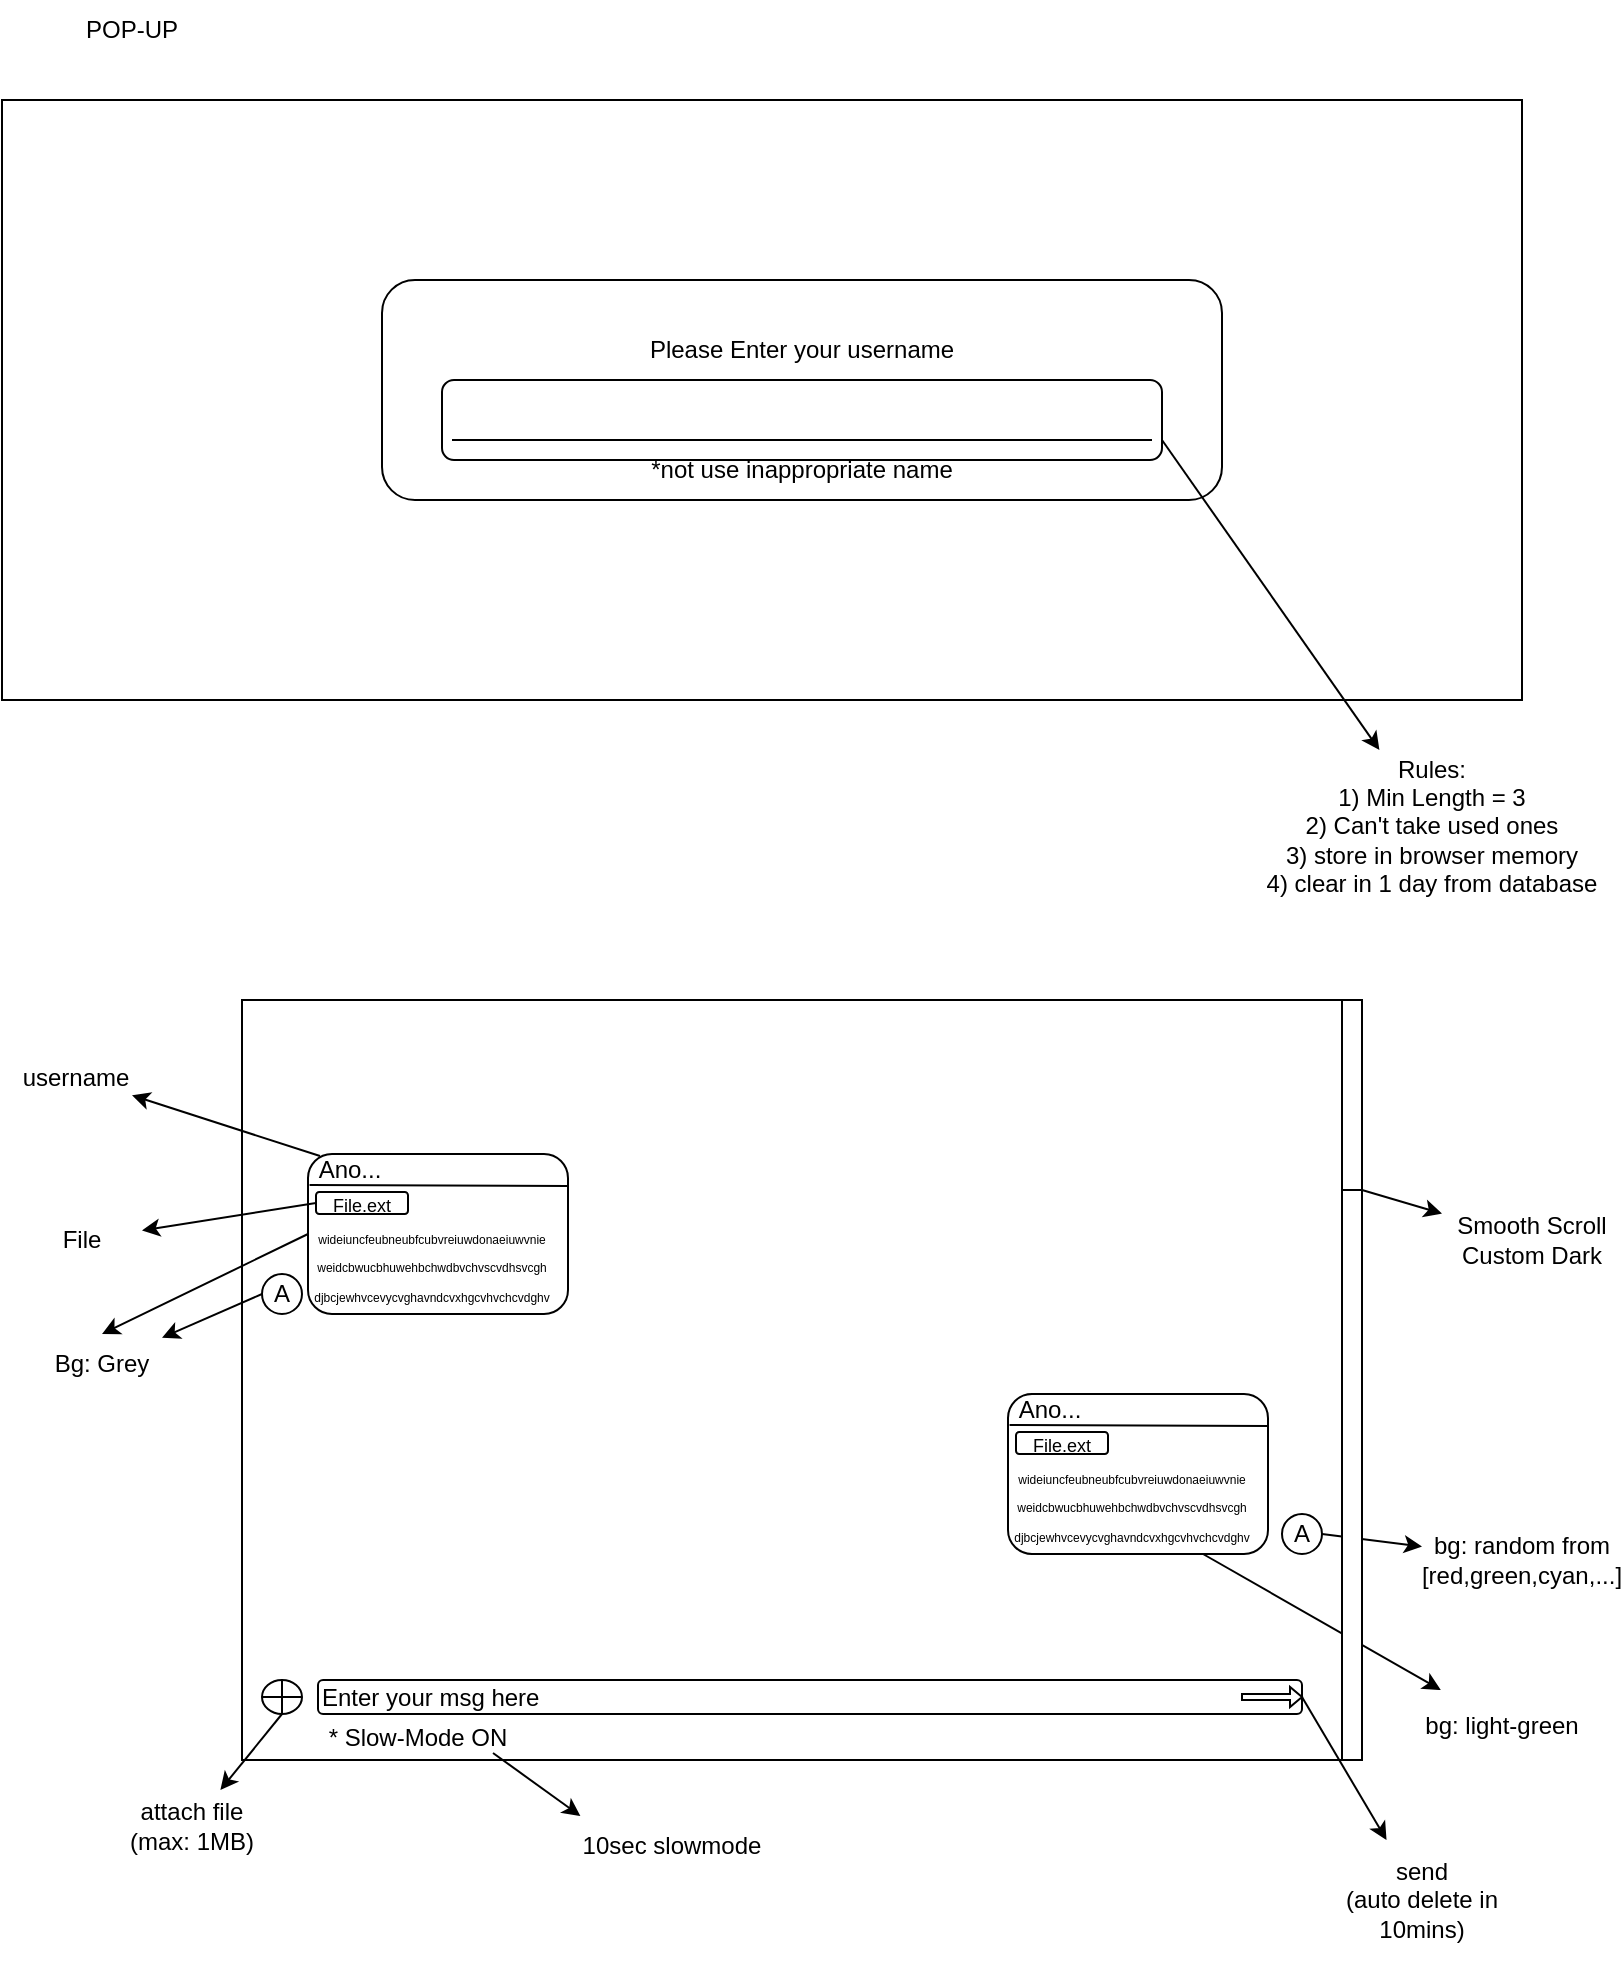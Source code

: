 <mxfile>
    <diagram id="P5UgrZ3TB66YRuxpEO2n" name="Page-1">
        <mxGraphModel dx="1066" dy="645" grid="1" gridSize="10" guides="1" tooltips="1" connect="1" arrows="1" fold="1" page="1" pageScale="1" pageWidth="850" pageHeight="1100" math="0" shadow="0">
            <root>
                <mxCell id="0"/>
                <mxCell id="1" parent="0"/>
                <mxCell id="2" value="" style="rounded=0;whiteSpace=wrap;html=1;" parent="1" vertex="1">
                    <mxGeometry x="40" y="70" width="760" height="300" as="geometry"/>
                </mxCell>
                <mxCell id="3" value="" style="rounded=1;whiteSpace=wrap;html=1;" parent="1" vertex="1">
                    <mxGeometry x="230" y="160" width="420" height="110" as="geometry"/>
                </mxCell>
                <mxCell id="4" value="Please Enter your username" style="text;html=1;align=center;verticalAlign=middle;whiteSpace=wrap;rounded=0;" parent="1" vertex="1">
                    <mxGeometry x="330" y="180" width="220" height="30" as="geometry"/>
                </mxCell>
                <mxCell id="7" value="*not use inappropriate name" style="text;html=1;align=center;verticalAlign=middle;whiteSpace=wrap;rounded=0;" parent="1" vertex="1">
                    <mxGeometry x="345" y="240" width="190" height="30" as="geometry"/>
                </mxCell>
                <mxCell id="13" style="edgeStyle=none;html=1;exitX=1;exitY=0.75;exitDx=0;exitDy=0;" parent="1" source="8" target="14" edge="1">
                    <mxGeometry relative="1" as="geometry">
                        <mxPoint x="690" y="410" as="targetPoint"/>
                    </mxGeometry>
                </mxCell>
                <mxCell id="8" value="" style="rounded=1;whiteSpace=wrap;html=1;" parent="1" vertex="1">
                    <mxGeometry x="260" y="210" width="360" height="40" as="geometry"/>
                </mxCell>
                <mxCell id="5" value="" style="endArrow=none;html=1;" parent="1" edge="1">
                    <mxGeometry width="50" height="50" relative="1" as="geometry">
                        <mxPoint x="265" y="240" as="sourcePoint"/>
                        <mxPoint x="615" y="240" as="targetPoint"/>
                    </mxGeometry>
                </mxCell>
                <mxCell id="12" value="" style="rounded=0;whiteSpace=wrap;html=1;" parent="1" vertex="1">
                    <mxGeometry x="160" y="520" width="550" height="380" as="geometry"/>
                </mxCell>
                <mxCell id="14" value="Rules:&lt;div&gt;1) Min Length = 3&lt;/div&gt;&lt;div&gt;2) Can&#39;t take used ones&lt;br&gt;3) store in browser memory&lt;br&gt;4) clear in 1 day from database&lt;/div&gt;" style="text;html=1;align=center;verticalAlign=middle;whiteSpace=wrap;rounded=0;" parent="1" vertex="1">
                    <mxGeometry x="660" y="395" width="190" height="75" as="geometry"/>
                </mxCell>
                <mxCell id="15" value="POP-UP" style="text;html=1;align=center;verticalAlign=middle;whiteSpace=wrap;rounded=0;" parent="1" vertex="1">
                    <mxGeometry x="40" y="20" width="130" height="30" as="geometry"/>
                </mxCell>
                <mxCell id="54" style="edgeStyle=none;html=1;exitX=0;exitY=0.5;exitDx=0;exitDy=0;entryX=0.5;entryY=0;entryDx=0;entryDy=0;" parent="1" source="16" target="42" edge="1">
                    <mxGeometry relative="1" as="geometry">
                        <mxPoint x="40" y="680" as="targetPoint"/>
                    </mxGeometry>
                </mxCell>
                <mxCell id="16" value="" style="rounded=1;whiteSpace=wrap;html=1;" parent="1" vertex="1">
                    <mxGeometry x="193" y="597" width="130" height="80" as="geometry"/>
                </mxCell>
                <mxCell id="17" value="" style="ellipse;whiteSpace=wrap;html=1;aspect=fixed;" parent="1" vertex="1">
                    <mxGeometry x="170" y="657" width="20" height="20" as="geometry"/>
                </mxCell>
                <mxCell id="18" value="" style="endArrow=none;html=1;exitX=0.006;exitY=0.194;exitDx=0;exitDy=0;exitPerimeter=0;entryX=1;entryY=0.2;entryDx=0;entryDy=0;entryPerimeter=0;" parent="1" source="16" target="16" edge="1">
                    <mxGeometry width="50" height="50" relative="1" as="geometry">
                        <mxPoint x="223" y="647" as="sourcePoint"/>
                        <mxPoint x="273" y="597" as="targetPoint"/>
                    </mxGeometry>
                </mxCell>
                <mxCell id="45" style="edgeStyle=none;html=1;exitX=0.5;exitY=0;exitDx=0;exitDy=0;" parent="1" edge="1">
                    <mxGeometry relative="1" as="geometry">
                        <mxPoint x="105" y="567.677" as="targetPoint"/>
                        <mxPoint x="199" y="598" as="sourcePoint"/>
                    </mxGeometry>
                </mxCell>
                <mxCell id="19" value="Ano..." style="text;html=1;align=center;verticalAlign=middle;whiteSpace=wrap;rounded=0;" parent="1" vertex="1">
                    <mxGeometry x="184" y="590" width="60" height="30" as="geometry"/>
                </mxCell>
                <mxCell id="43" style="edgeStyle=none;html=1;exitX=0;exitY=0.5;exitDx=0;exitDy=0;" parent="1" source="20" target="44" edge="1">
                    <mxGeometry relative="1" as="geometry">
                        <mxPoint x="110" y="621.857" as="targetPoint"/>
                    </mxGeometry>
                </mxCell>
                <mxCell id="20" value="&lt;font style=&quot;font-size: 9px;&quot;&gt;File.ext&lt;/font&gt;" style="rounded=1;whiteSpace=wrap;html=1;" parent="1" vertex="1">
                    <mxGeometry x="197" y="616" width="46" height="11" as="geometry"/>
                </mxCell>
                <mxCell id="22" value="&lt;font style=&quot;font-size: 6px;&quot;&gt;wideiuncfeubneubfcubvreiuwdonaeiuwvnie&lt;br&gt;weidcbwucbhuwehbchwdbvchvscvdhsvcgh&lt;br&gt;djbcjewhvcevycvghavndcvxhgcvhvchcvdghv&lt;/font&gt;" style="text;html=1;align=center;verticalAlign=middle;whiteSpace=wrap;rounded=0;" parent="1" vertex="1">
                    <mxGeometry x="197" y="637" width="116" height="30" as="geometry"/>
                </mxCell>
                <mxCell id="41" style="edgeStyle=none;html=1;exitX=0;exitY=0.5;exitDx=0;exitDy=0;" parent="1" source="24" target="42" edge="1">
                    <mxGeometry relative="1" as="geometry">
                        <mxPoint x="130" y="690" as="targetPoint"/>
                    </mxGeometry>
                </mxCell>
                <mxCell id="24" value="A" style="text;html=1;align=center;verticalAlign=middle;whiteSpace=wrap;rounded=0;" parent="1" vertex="1">
                    <mxGeometry x="170" y="657" width="20" height="20" as="geometry"/>
                </mxCell>
                <mxCell id="56" style="edgeStyle=none;html=1;exitX=0.75;exitY=1;exitDx=0;exitDy=0;" parent="1" source="25" target="57" edge="1">
                    <mxGeometry relative="1" as="geometry">
                        <mxPoint x="780.0" y="880" as="targetPoint"/>
                    </mxGeometry>
                </mxCell>
                <mxCell id="25" value="" style="rounded=1;whiteSpace=wrap;html=1;" parent="1" vertex="1">
                    <mxGeometry x="543" y="717" width="130" height="80" as="geometry"/>
                </mxCell>
                <mxCell id="26" value="" style="ellipse;whiteSpace=wrap;html=1;aspect=fixed;" parent="1" vertex="1">
                    <mxGeometry x="680" y="777" width="20" height="20" as="geometry"/>
                </mxCell>
                <mxCell id="27" value="" style="endArrow=none;html=1;exitX=0.006;exitY=0.194;exitDx=0;exitDy=0;exitPerimeter=0;entryX=1;entryY=0.2;entryDx=0;entryDy=0;entryPerimeter=0;" parent="1" source="25" target="25" edge="1">
                    <mxGeometry width="50" height="50" relative="1" as="geometry">
                        <mxPoint x="573" y="767" as="sourcePoint"/>
                        <mxPoint x="623" y="717" as="targetPoint"/>
                    </mxGeometry>
                </mxCell>
                <mxCell id="28" value="Ano..." style="text;html=1;align=center;verticalAlign=middle;whiteSpace=wrap;rounded=0;" parent="1" vertex="1">
                    <mxGeometry x="534" y="710" width="60" height="30" as="geometry"/>
                </mxCell>
                <mxCell id="29" value="&lt;font style=&quot;font-size: 9px;&quot;&gt;File.ext&lt;/font&gt;" style="rounded=1;whiteSpace=wrap;html=1;" parent="1" vertex="1">
                    <mxGeometry x="547" y="736" width="46" height="11" as="geometry"/>
                </mxCell>
                <mxCell id="30" value="&lt;font style=&quot;font-size: 6px;&quot;&gt;wideiuncfeubneubfcubvreiuwdonaeiuwvnie&lt;br&gt;weidcbwucbhuwehbchwdbvchvscvdhsvcgh&lt;br&gt;djbcjewhvcevycvghavndcvxhgcvhvchcvdghv&lt;/font&gt;" style="text;html=1;align=center;verticalAlign=middle;whiteSpace=wrap;rounded=0;" parent="1" vertex="1">
                    <mxGeometry x="547" y="757" width="116" height="30" as="geometry"/>
                </mxCell>
                <mxCell id="31" value="A" style="text;html=1;align=center;verticalAlign=middle;whiteSpace=wrap;rounded=0;" parent="1" vertex="1">
                    <mxGeometry x="680" y="777" width="20" height="20" as="geometry"/>
                </mxCell>
                <mxCell id="52" style="edgeStyle=none;html=1;exitX=1;exitY=0.5;exitDx=0;exitDy=0;" parent="1" source="31" target="53" edge="1">
                    <mxGeometry relative="1" as="geometry">
                        <mxPoint x="770" y="790" as="targetPoint"/>
                    </mxGeometry>
                </mxCell>
                <mxCell id="47" style="edgeStyle=none;html=1;exitX=0.5;exitY=1;exitDx=0;exitDy=0;" parent="1" source="33" target="48" edge="1">
                    <mxGeometry relative="1" as="geometry">
                        <mxPoint x="130" y="930" as="targetPoint"/>
                    </mxGeometry>
                </mxCell>
                <mxCell id="33" value="" style="shape=orEllipse;perimeter=ellipsePerimeter;whiteSpace=wrap;html=1;backgroundOutline=1;" parent="1" vertex="1">
                    <mxGeometry x="170" y="860" width="20" height="17" as="geometry"/>
                </mxCell>
                <mxCell id="34" value="Enter your msg here" style="rounded=1;whiteSpace=wrap;html=1;align=left;" parent="1" vertex="1">
                    <mxGeometry x="198" y="860" width="492" height="17" as="geometry"/>
                </mxCell>
                <mxCell id="49" style="edgeStyle=none;html=1;exitX=1;exitY=0.5;exitDx=0;exitDy=0;exitPerimeter=0;" parent="1" source="35" target="50" edge="1">
                    <mxGeometry relative="1" as="geometry">
                        <mxPoint x="740.0" y="920" as="targetPoint"/>
                    </mxGeometry>
                </mxCell>
                <mxCell id="36" value="" style="rounded=0;whiteSpace=wrap;html=1;" parent="1" vertex="1">
                    <mxGeometry x="710" y="520" width="10" height="380" as="geometry"/>
                </mxCell>
                <mxCell id="35" value="" style="shape=singleArrow;whiteSpace=wrap;html=1;" parent="1" vertex="1">
                    <mxGeometry x="660" y="863.5" width="30" height="10" as="geometry"/>
                </mxCell>
                <mxCell id="39" style="edgeStyle=none;html=1;exitX=1;exitY=0.25;exitDx=0;exitDy=0;" parent="1" source="36" target="40" edge="1">
                    <mxGeometry relative="1" as="geometry">
                        <mxPoint x="760.0" y="612.571" as="targetPoint"/>
                    </mxGeometry>
                </mxCell>
                <mxCell id="38" value="" style="endArrow=none;html=1;exitX=0;exitY=0.25;exitDx=0;exitDy=0;entryX=1;entryY=0.25;entryDx=0;entryDy=0;" parent="1" source="36" target="36" edge="1">
                    <mxGeometry width="50" height="50" relative="1" as="geometry">
                        <mxPoint x="440" y="740" as="sourcePoint"/>
                        <mxPoint x="490" y="690" as="targetPoint"/>
                    </mxGeometry>
                </mxCell>
                <mxCell id="40" value="Smooth Scroll&lt;br&gt;Custom Dark" style="text;html=1;align=center;verticalAlign=middle;whiteSpace=wrap;rounded=0;" parent="1" vertex="1">
                    <mxGeometry x="760" y="610" width="90" height="60" as="geometry"/>
                </mxCell>
                <mxCell id="42" value="Bg: Grey" style="text;html=1;align=center;verticalAlign=middle;whiteSpace=wrap;rounded=0;" parent="1" vertex="1">
                    <mxGeometry x="60" y="687" width="60" height="30" as="geometry"/>
                </mxCell>
                <mxCell id="44" value="File" style="text;html=1;align=center;verticalAlign=middle;whiteSpace=wrap;rounded=0;" parent="1" vertex="1">
                    <mxGeometry x="50" y="624.997" width="60" height="30" as="geometry"/>
                </mxCell>
                <mxCell id="46" value="username" style="text;html=1;align=center;verticalAlign=middle;whiteSpace=wrap;rounded=0;" parent="1" vertex="1">
                    <mxGeometry x="47" y="544" width="60" height="30" as="geometry"/>
                </mxCell>
                <mxCell id="48" value="attach file&lt;div&gt;(max: 1MB)&lt;/div&gt;" style="text;html=1;align=center;verticalAlign=middle;whiteSpace=wrap;rounded=0;" parent="1" vertex="1">
                    <mxGeometry x="100" y="915" width="70" height="35" as="geometry"/>
                </mxCell>
                <mxCell id="50" value="send&lt;br&gt;(auto delete in 10mins)" style="text;html=1;align=center;verticalAlign=middle;whiteSpace=wrap;rounded=0;" parent="1" vertex="1">
                    <mxGeometry x="690" y="940" width="120" height="60" as="geometry"/>
                </mxCell>
                <mxCell id="58" style="edgeStyle=none;html=1;exitX=0.75;exitY=1;exitDx=0;exitDy=0;" edge="1" parent="1">
                    <mxGeometry relative="1" as="geometry">
                        <mxPoint x="329.194" y="928" as="targetPoint"/>
                        <mxPoint x="285.5" y="896.5" as="sourcePoint"/>
                    </mxGeometry>
                </mxCell>
                <mxCell id="51" value="* Slow-Mode ON" style="text;html=1;align=center;verticalAlign=middle;whiteSpace=wrap;rounded=0;" parent="1" vertex="1">
                    <mxGeometry x="173" y="873.5" width="150" height="30" as="geometry"/>
                </mxCell>
                <mxCell id="53" value="bg: random from [red,green,cyan,...]" style="text;html=1;align=center;verticalAlign=middle;whiteSpace=wrap;rounded=0;" parent="1" vertex="1">
                    <mxGeometry x="750" y="777" width="100" height="45" as="geometry"/>
                </mxCell>
                <mxCell id="57" value="bg: light-green" style="text;html=1;align=center;verticalAlign=middle;whiteSpace=wrap;rounded=0;" parent="1" vertex="1">
                    <mxGeometry x="750" y="865" width="80" height="35" as="geometry"/>
                </mxCell>
                <mxCell id="59" value="10sec slowmode" style="text;html=1;align=center;verticalAlign=middle;whiteSpace=wrap;rounded=0;" vertex="1" parent="1">
                    <mxGeometry x="320" y="935" width="110" height="15" as="geometry"/>
                </mxCell>
            </root>
        </mxGraphModel>
    </diagram>
</mxfile>